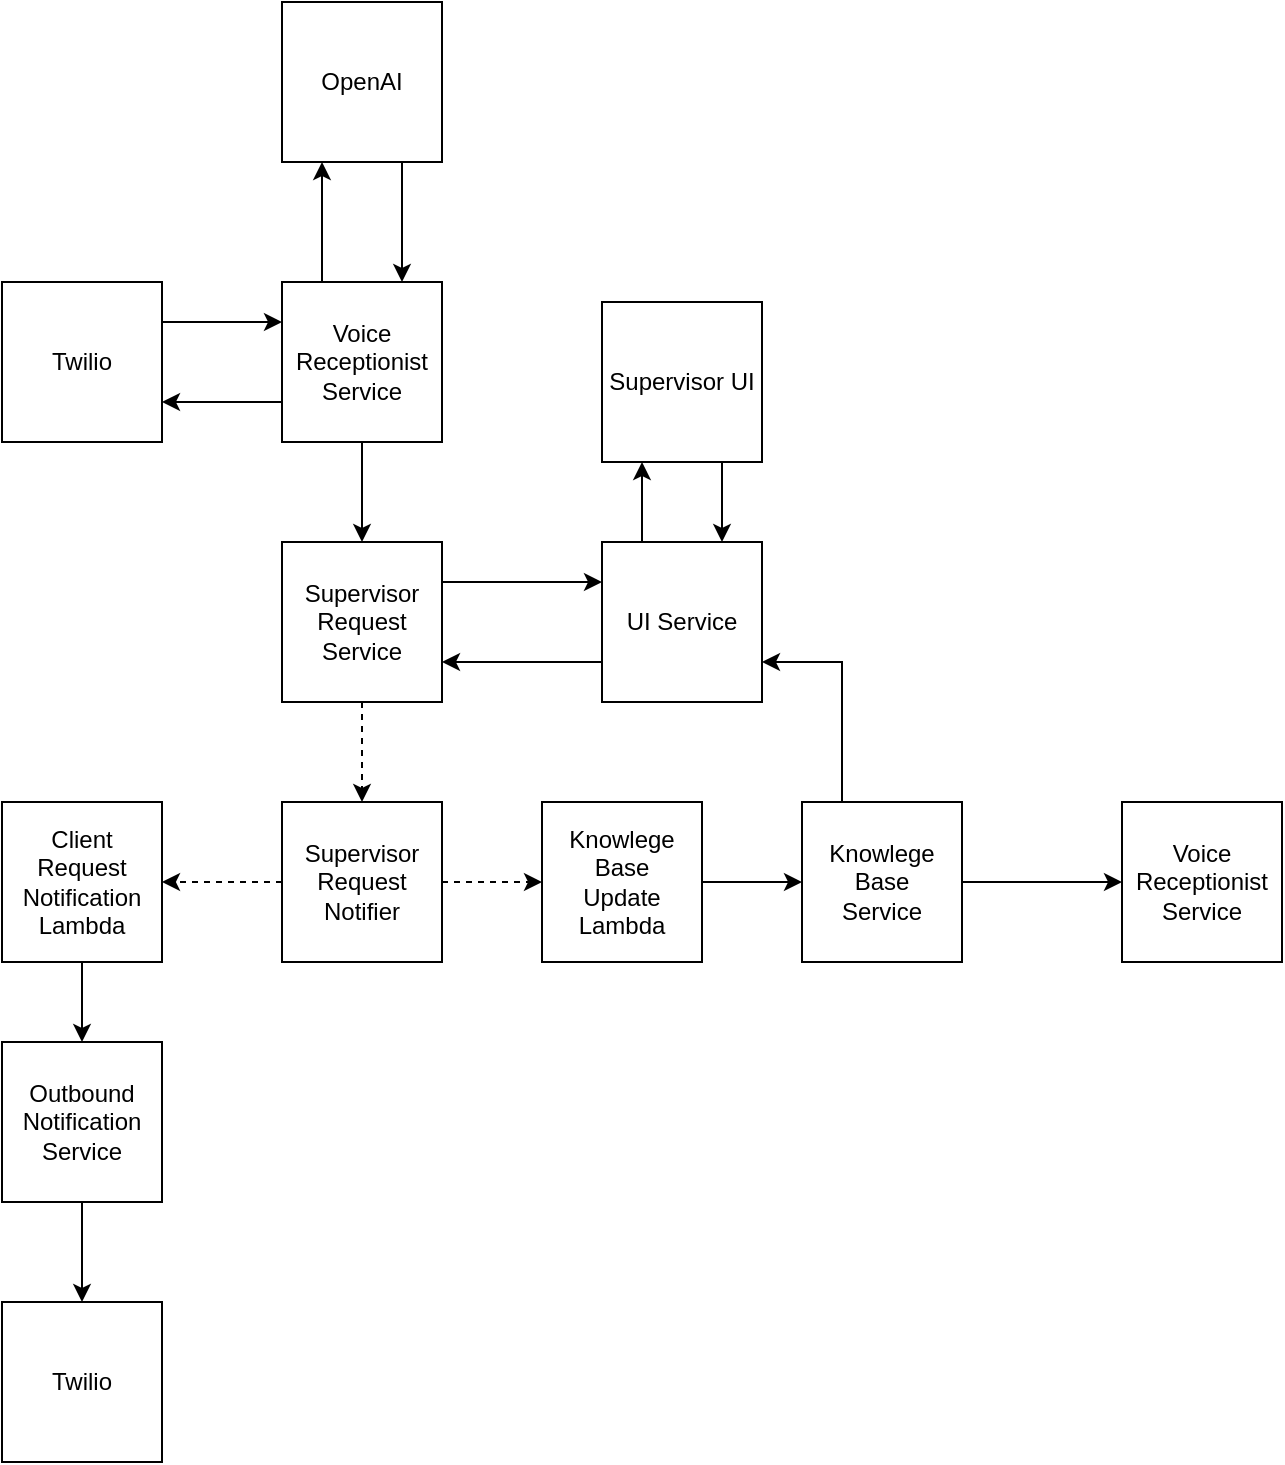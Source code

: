<mxfile version="28.0.6" pages="2">
  <diagram id="Bac0gZ3nVISr7kH9S3sM" name="HLD">
    <mxGraphModel dx="1178" dy="883" grid="1" gridSize="10" guides="1" tooltips="1" connect="1" arrows="1" fold="1" page="1" pageScale="1" pageWidth="850" pageHeight="1100" math="0" shadow="0">
      <root>
        <mxCell id="0" />
        <mxCell id="1" parent="0" />
        <mxCell id="SWXWNmmWQt75Cwdo95cr-5" value="" style="edgeStyle=orthogonalEdgeStyle;rounded=0;orthogonalLoop=1;jettySize=auto;html=1;exitX=0.25;exitY=0;exitDx=0;exitDy=0;entryX=0.25;entryY=1;entryDx=0;entryDy=0;" edge="1" parent="1" source="vaIP8YpZCiLXqHjVwEkQ-1" target="SWXWNmmWQt75Cwdo95cr-3">
          <mxGeometry relative="1" as="geometry">
            <Array as="points" />
          </mxGeometry>
        </mxCell>
        <mxCell id="SWXWNmmWQt75Cwdo95cr-9" value="" style="edgeStyle=orthogonalEdgeStyle;rounded=0;orthogonalLoop=1;jettySize=auto;html=1;" edge="1" parent="1" source="vaIP8YpZCiLXqHjVwEkQ-1" target="SWXWNmmWQt75Cwdo95cr-1">
          <mxGeometry relative="1" as="geometry" />
        </mxCell>
        <mxCell id="SWXWNmmWQt75Cwdo95cr-33" value="" style="edgeStyle=orthogonalEdgeStyle;rounded=0;orthogonalLoop=1;jettySize=auto;html=1;exitX=0;exitY=0.75;exitDx=0;exitDy=0;entryX=1;entryY=0.75;entryDx=0;entryDy=0;" edge="1" parent="1" source="vaIP8YpZCiLXqHjVwEkQ-1" target="SWXWNmmWQt75Cwdo95cr-2">
          <mxGeometry relative="1" as="geometry" />
        </mxCell>
        <mxCell id="vaIP8YpZCiLXqHjVwEkQ-1" value="Voice Receptionist Service" style="whiteSpace=wrap;html=1;aspect=fixed;" parent="1" vertex="1">
          <mxGeometry x="200" y="200" width="80" height="80" as="geometry" />
        </mxCell>
        <mxCell id="SWXWNmmWQt75Cwdo95cr-31" value="" style="edgeStyle=orthogonalEdgeStyle;rounded=0;orthogonalLoop=1;jettySize=auto;html=1;entryX=0.25;entryY=1;entryDx=0;entryDy=0;exitX=0.25;exitY=0;exitDx=0;exitDy=0;" edge="1" parent="1" source="vaIP8YpZCiLXqHjVwEkQ-2" target="OGtFwoSdcMr3kKqSNDxc-1">
          <mxGeometry relative="1" as="geometry">
            <Array as="points">
              <mxPoint x="380" y="300" />
              <mxPoint x="380" y="300" />
            </Array>
          </mxGeometry>
        </mxCell>
        <mxCell id="SWXWNmmWQt75Cwdo95cr-35" value="" style="edgeStyle=orthogonalEdgeStyle;rounded=0;orthogonalLoop=1;jettySize=auto;html=1;exitX=0;exitY=0.75;exitDx=0;exitDy=0;entryX=1;entryY=0.75;entryDx=0;entryDy=0;" edge="1" parent="1" source="vaIP8YpZCiLXqHjVwEkQ-2" target="SWXWNmmWQt75Cwdo95cr-1">
          <mxGeometry relative="1" as="geometry" />
        </mxCell>
        <mxCell id="vaIP8YpZCiLXqHjVwEkQ-2" value="UI Service" style="whiteSpace=wrap;html=1;aspect=fixed;" parent="1" vertex="1">
          <mxGeometry x="360" y="330" width="80" height="80" as="geometry" />
        </mxCell>
        <mxCell id="SWXWNmmWQt75Cwdo95cr-29" value="" style="edgeStyle=orthogonalEdgeStyle;rounded=0;orthogonalLoop=1;jettySize=auto;html=1;" edge="1" parent="1" source="vaIP8YpZCiLXqHjVwEkQ-3" target="SWXWNmmWQt75Cwdo95cr-26">
          <mxGeometry relative="1" as="geometry" />
        </mxCell>
        <mxCell id="vaIP8YpZCiLXqHjVwEkQ-3" value="&lt;div&gt;Outbound&lt;/div&gt;Notification Service" style="whiteSpace=wrap;html=1;aspect=fixed;" parent="1" vertex="1">
          <mxGeometry x="60" y="580" width="80" height="80" as="geometry" />
        </mxCell>
        <mxCell id="SWXWNmmWQt75Cwdo95cr-34" value="" style="edgeStyle=orthogonalEdgeStyle;rounded=0;orthogonalLoop=1;jettySize=auto;html=1;exitX=0.75;exitY=1;exitDx=0;exitDy=0;entryX=0.75;entryY=0;entryDx=0;entryDy=0;" edge="1" parent="1" source="OGtFwoSdcMr3kKqSNDxc-1" target="vaIP8YpZCiLXqHjVwEkQ-2">
          <mxGeometry relative="1" as="geometry" />
        </mxCell>
        <mxCell id="OGtFwoSdcMr3kKqSNDxc-1" value="Supervisor UI" style="whiteSpace=wrap;html=1;aspect=fixed;" parent="1" vertex="1">
          <mxGeometry x="360" y="210" width="80" height="80" as="geometry" />
        </mxCell>
        <mxCell id="SWXWNmmWQt75Cwdo95cr-16" value="" style="edgeStyle=orthogonalEdgeStyle;rounded=0;orthogonalLoop=1;jettySize=auto;html=1;dashed=1;" edge="1" parent="1" source="SWXWNmmWQt75Cwdo95cr-1" target="SWXWNmmWQt75Cwdo95cr-15">
          <mxGeometry relative="1" as="geometry" />
        </mxCell>
        <mxCell id="SWXWNmmWQt75Cwdo95cr-30" value="" style="edgeStyle=orthogonalEdgeStyle;rounded=0;orthogonalLoop=1;jettySize=auto;html=1;entryX=0;entryY=0.25;entryDx=0;entryDy=0;exitX=1;exitY=0.25;exitDx=0;exitDy=0;" edge="1" parent="1" source="SWXWNmmWQt75Cwdo95cr-1" target="vaIP8YpZCiLXqHjVwEkQ-2">
          <mxGeometry relative="1" as="geometry" />
        </mxCell>
        <mxCell id="SWXWNmmWQt75Cwdo95cr-1" value="&lt;div&gt;Supervisor&lt;/div&gt;Request&lt;div&gt;Service&lt;/div&gt;" style="whiteSpace=wrap;html=1;aspect=fixed;" vertex="1" parent="1">
          <mxGeometry x="200" y="330" width="80" height="80" as="geometry" />
        </mxCell>
        <mxCell id="SWXWNmmWQt75Cwdo95cr-13" value="" style="edgeStyle=orthogonalEdgeStyle;rounded=0;orthogonalLoop=1;jettySize=auto;html=1;exitX=1;exitY=0.25;exitDx=0;exitDy=0;entryX=0;entryY=0.25;entryDx=0;entryDy=0;" edge="1" parent="1" source="SWXWNmmWQt75Cwdo95cr-2" target="vaIP8YpZCiLXqHjVwEkQ-1">
          <mxGeometry relative="1" as="geometry" />
        </mxCell>
        <mxCell id="SWXWNmmWQt75Cwdo95cr-2" value="Twilio" style="whiteSpace=wrap;html=1;aspect=fixed;" vertex="1" parent="1">
          <mxGeometry x="60" y="200" width="80" height="80" as="geometry" />
        </mxCell>
        <mxCell id="SWXWNmmWQt75Cwdo95cr-7" value="" style="edgeStyle=orthogonalEdgeStyle;rounded=0;orthogonalLoop=1;jettySize=auto;html=1;entryX=0.75;entryY=0;entryDx=0;entryDy=0;exitX=0.75;exitY=1;exitDx=0;exitDy=0;" edge="1" parent="1" source="SWXWNmmWQt75Cwdo95cr-3" target="vaIP8YpZCiLXqHjVwEkQ-1">
          <mxGeometry relative="1" as="geometry">
            <mxPoint x="360" y="100" as="targetPoint" />
            <Array as="points">
              <mxPoint x="260" y="150" />
              <mxPoint x="260" y="150" />
            </Array>
          </mxGeometry>
        </mxCell>
        <mxCell id="SWXWNmmWQt75Cwdo95cr-3" value="OpenAI" style="whiteSpace=wrap;html=1;aspect=fixed;" vertex="1" parent="1">
          <mxGeometry x="200" y="60" width="80" height="80" as="geometry" />
        </mxCell>
        <mxCell id="SWXWNmmWQt75Cwdo95cr-18" value="" style="edgeStyle=orthogonalEdgeStyle;rounded=0;orthogonalLoop=1;jettySize=auto;html=1;dashed=1;" edge="1" parent="1" source="SWXWNmmWQt75Cwdo95cr-15" target="SWXWNmmWQt75Cwdo95cr-17">
          <mxGeometry relative="1" as="geometry" />
        </mxCell>
        <mxCell id="SWXWNmmWQt75Cwdo95cr-22" value="" style="edgeStyle=orthogonalEdgeStyle;rounded=0;orthogonalLoop=1;jettySize=auto;html=1;dashed=1;" edge="1" parent="1" source="SWXWNmmWQt75Cwdo95cr-15" target="SWXWNmmWQt75Cwdo95cr-21">
          <mxGeometry relative="1" as="geometry" />
        </mxCell>
        <mxCell id="SWXWNmmWQt75Cwdo95cr-15" value="Supervisor Request Notifier" style="whiteSpace=wrap;html=1;aspect=fixed;" vertex="1" parent="1">
          <mxGeometry x="200" y="460" width="80" height="80" as="geometry" />
        </mxCell>
        <mxCell id="SWXWNmmWQt75Cwdo95cr-20" value="" style="edgeStyle=orthogonalEdgeStyle;rounded=0;orthogonalLoop=1;jettySize=auto;html=1;" edge="1" parent="1" source="SWXWNmmWQt75Cwdo95cr-17" target="SWXWNmmWQt75Cwdo95cr-19">
          <mxGeometry relative="1" as="geometry" />
        </mxCell>
        <mxCell id="SWXWNmmWQt75Cwdo95cr-17" value="Knowlege&lt;div&gt;Base&lt;div&gt;Update Lambda&lt;/div&gt;&lt;/div&gt;" style="whiteSpace=wrap;html=1;aspect=fixed;" vertex="1" parent="1">
          <mxGeometry x="330" y="460" width="80" height="80" as="geometry" />
        </mxCell>
        <mxCell id="SWXWNmmWQt75Cwdo95cr-37" value="" style="edgeStyle=orthogonalEdgeStyle;rounded=0;orthogonalLoop=1;jettySize=auto;html=1;entryX=1;entryY=0.75;entryDx=0;entryDy=0;" edge="1" parent="1" source="SWXWNmmWQt75Cwdo95cr-19" target="vaIP8YpZCiLXqHjVwEkQ-2">
          <mxGeometry relative="1" as="geometry">
            <mxPoint x="500" y="380" as="targetPoint" />
            <Array as="points">
              <mxPoint x="480" y="390" />
            </Array>
          </mxGeometry>
        </mxCell>
        <mxCell id="SWXWNmmWQt75Cwdo95cr-41" value="" style="edgeStyle=orthogonalEdgeStyle;rounded=0;orthogonalLoop=1;jettySize=auto;html=1;" edge="1" parent="1" source="SWXWNmmWQt75Cwdo95cr-19" target="SWXWNmmWQt75Cwdo95cr-40">
          <mxGeometry relative="1" as="geometry" />
        </mxCell>
        <mxCell id="SWXWNmmWQt75Cwdo95cr-19" value="Knowlege&lt;div&gt;Base&lt;div&gt;Service&lt;/div&gt;&lt;/div&gt;" style="whiteSpace=wrap;html=1;aspect=fixed;" vertex="1" parent="1">
          <mxGeometry x="460" y="460" width="80" height="80" as="geometry" />
        </mxCell>
        <mxCell id="SWXWNmmWQt75Cwdo95cr-23" value="" style="edgeStyle=orthogonalEdgeStyle;rounded=0;orthogonalLoop=1;jettySize=auto;html=1;" edge="1" parent="1" source="SWXWNmmWQt75Cwdo95cr-21" target="vaIP8YpZCiLXqHjVwEkQ-3">
          <mxGeometry relative="1" as="geometry" />
        </mxCell>
        <mxCell id="SWXWNmmWQt75Cwdo95cr-21" value="Client Request Notification Lambda" style="whiteSpace=wrap;html=1;aspect=fixed;" vertex="1" parent="1">
          <mxGeometry x="60" y="460" width="80" height="80" as="geometry" />
        </mxCell>
        <mxCell id="SWXWNmmWQt75Cwdo95cr-26" value="Twilio" style="whiteSpace=wrap;html=1;aspect=fixed;" vertex="1" parent="1">
          <mxGeometry x="60" y="710" width="80" height="80" as="geometry" />
        </mxCell>
        <mxCell id="SWXWNmmWQt75Cwdo95cr-40" value="Voice Receptionist Service" style="whiteSpace=wrap;html=1;aspect=fixed;" vertex="1" parent="1">
          <mxGeometry x="620" y="460" width="80" height="80" as="geometry" />
        </mxCell>
      </root>
    </mxGraphModel>
  </diagram>
  <diagram name="Page-1" id="CsGN1f-hD91isLGqkJLd">
    <mxGraphModel dx="1178" dy="883" grid="1" gridSize="10" guides="1" tooltips="1" connect="1" arrows="1" fold="1" page="1" pageScale="1" pageWidth="850" pageHeight="1100" math="0" shadow="0">
      <root>
        <mxCell id="0" />
        <mxCell id="1" parent="0" />
        <mxCell id="mrz1x1eToWFyCNpJjTDg-4" value="" style="edgeStyle=orthogonalEdgeStyle;rounded=0;orthogonalLoop=1;jettySize=auto;html=1;" edge="1" parent="1" source="mrz1x1eToWFyCNpJjTDg-1" target="mrz1x1eToWFyCNpJjTDg-3">
          <mxGeometry relative="1" as="geometry" />
        </mxCell>
        <mxCell id="mrz1x1eToWFyCNpJjTDg-1" value="" style="sketch=0;points=[[0,0,0],[0.25,0,0],[0.5,0,0],[0.75,0,0],[1,0,0],[0,1,0],[0.25,1,0],[0.5,1,0],[0.75,1,0],[1,1,0],[0,0.25,0],[0,0.5,0],[0,0.75,0],[1,0.25,0],[1,0.5,0],[1,0.75,0]];outlineConnect=0;fontColor=#232F3E;fillColor=#C925D1;strokeColor=#ffffff;dashed=0;verticalLabelPosition=bottom;verticalAlign=top;align=center;html=1;fontSize=12;fontStyle=0;aspect=fixed;shape=mxgraph.aws4.resourceIcon;resIcon=mxgraph.aws4.dynamodb;" vertex="1" parent="1">
          <mxGeometry x="220" y="330" width="78" height="78" as="geometry" />
        </mxCell>
        <mxCell id="mrz1x1eToWFyCNpJjTDg-2" value="&lt;b&gt;Requests Table&lt;/b&gt;" style="text;html=1;align=center;verticalAlign=middle;resizable=0;points=[];autosize=1;strokeColor=none;fillColor=none;" vertex="1" parent="1">
          <mxGeometry x="204" y="408" width="110" height="30" as="geometry" />
        </mxCell>
        <mxCell id="mrz1x1eToWFyCNpJjTDg-10" value="" style="edgeStyle=orthogonalEdgeStyle;rounded=0;orthogonalLoop=1;jettySize=auto;html=1;" edge="1" parent="1" source="mrz1x1eToWFyCNpJjTDg-3" target="mrz1x1eToWFyCNpJjTDg-7">
          <mxGeometry relative="1" as="geometry" />
        </mxCell>
        <mxCell id="mrz1x1eToWFyCNpJjTDg-3" value="" style="sketch=0;outlineConnect=0;fontColor=#232F3E;gradientColor=none;fillColor=#C925D1;strokeColor=none;dashed=0;verticalLabelPosition=bottom;verticalAlign=top;align=center;html=1;fontSize=12;fontStyle=0;aspect=fixed;pointerEvents=1;shape=mxgraph.aws4.dynamodb_stream;" vertex="1" parent="1">
          <mxGeometry x="370" y="330" width="78" height="78" as="geometry" />
        </mxCell>
        <mxCell id="mrz1x1eToWFyCNpJjTDg-9" value="" style="edgeStyle=orthogonalEdgeStyle;rounded=0;orthogonalLoop=1;jettySize=auto;html=1;" edge="1" parent="1" source="mrz1x1eToWFyCNpJjTDg-7" target="mrz1x1eToWFyCNpJjTDg-8">
          <mxGeometry relative="1" as="geometry" />
        </mxCell>
        <mxCell id="mrz1x1eToWFyCNpJjTDg-7" value="" style="sketch=0;outlineConnect=0;fontColor=#232F3E;gradientColor=none;fillColor=#E7157B;strokeColor=none;dashed=0;verticalLabelPosition=bottom;verticalAlign=top;align=center;html=1;fontSize=12;fontStyle=0;aspect=fixed;pointerEvents=1;shape=mxgraph.aws4.eventbridge_pipes;" vertex="1" parent="1">
          <mxGeometry x="520" y="330" width="78" height="78" as="geometry" />
        </mxCell>
        <mxCell id="mrz1x1eToWFyCNpJjTDg-8" value="" style="sketch=0;outlineConnect=0;fontColor=#232F3E;gradientColor=none;fillColor=#E7157B;strokeColor=none;dashed=0;verticalLabelPosition=bottom;verticalAlign=top;align=center;html=1;fontSize=12;fontStyle=0;aspect=fixed;pointerEvents=1;shape=mxgraph.aws4.eventbridge_default_event_bus_resource;" vertex="1" parent="1">
          <mxGeometry x="670" y="342.5" width="78" height="53" as="geometry" />
        </mxCell>
        <mxCell id="mrz1x1eToWFyCNpJjTDg-11" value="" style="sketch=0;points=[[0,0,0],[0.25,0,0],[0.5,0,0],[0.75,0,0],[1,0,0],[0,1,0],[0.25,1,0],[0.5,1,0],[0.75,1,0],[1,1,0],[0,0.25,0],[0,0.5,0],[0,0.75,0],[1,0.25,0],[1,0.5,0],[1,0.75,0]];outlineConnect=0;fontColor=#232F3E;fillColor=#E7157B;strokeColor=#ffffff;dashed=0;verticalLabelPosition=bottom;verticalAlign=top;align=center;html=1;fontSize=12;fontStyle=0;aspect=fixed;shape=mxgraph.aws4.resourceIcon;resIcon=mxgraph.aws4.sqs;" vertex="1" parent="1">
          <mxGeometry x="820" y="330" width="78" height="78" as="geometry" />
        </mxCell>
        <mxCell id="mrz1x1eToWFyCNpJjTDg-12" value="" style="sketch=0;points=[[0,0,0],[0.25,0,0],[0.5,0,0],[0.75,0,0],[1,0,0],[0,1,0],[0.25,1,0],[0.5,1,0],[0.75,1,0],[1,1,0],[0,0.25,0],[0,0.5,0],[0,0.75,0],[1,0.25,0],[1,0.5,0],[1,0.75,0]];outlineConnect=0;fontColor=#232F3E;fillColor=#ED7100;strokeColor=#ffffff;dashed=0;verticalLabelPosition=bottom;verticalAlign=top;align=center;html=1;fontSize=12;fontStyle=0;aspect=fixed;shape=mxgraph.aws4.resourceIcon;resIcon=mxgraph.aws4.lambda;" vertex="1" parent="1">
          <mxGeometry x="970" y="330" width="78" height="78" as="geometry" />
        </mxCell>
        <mxCell id="mrz1x1eToWFyCNpJjTDg-13" value="" style="sketch=0;points=[[0,0,0],[0.25,0,0],[0.5,0,0],[0.75,0,0],[1,0,0],[0,1,0],[0.25,1,0],[0.5,1,0],[0.75,1,0],[1,1,0],[0,0.25,0],[0,0.5,0],[0,0.75,0],[1,0.25,0],[1,0.5,0],[1,0.75,0]];outlineConnect=0;fontColor=#232F3E;fillColor=#E7157B;strokeColor=#ffffff;dashed=0;verticalLabelPosition=bottom;verticalAlign=top;align=center;html=1;fontSize=12;fontStyle=0;aspect=fixed;shape=mxgraph.aws4.resourceIcon;resIcon=mxgraph.aws4.sqs;" vertex="1" parent="1">
          <mxGeometry x="820" y="470" width="78" height="78" as="geometry" />
        </mxCell>
        <mxCell id="mrz1x1eToWFyCNpJjTDg-14" value="" style="sketch=0;points=[[0,0,0],[0.25,0,0],[0.5,0,0],[0.75,0,0],[1,0,0],[0,1,0],[0.25,1,0],[0.5,1,0],[0.75,1,0],[1,1,0],[0,0.25,0],[0,0.5,0],[0,0.75,0],[1,0.25,0],[1,0.5,0],[1,0.75,0]];outlineConnect=0;fontColor=#232F3E;fillColor=#ED7100;strokeColor=#ffffff;dashed=0;verticalLabelPosition=bottom;verticalAlign=top;align=center;html=1;fontSize=12;fontStyle=0;aspect=fixed;shape=mxgraph.aws4.resourceIcon;resIcon=mxgraph.aws4.lambda;" vertex="1" parent="1">
          <mxGeometry x="970" y="470" width="78" height="78" as="geometry" />
        </mxCell>
      </root>
    </mxGraphModel>
  </diagram>
</mxfile>
